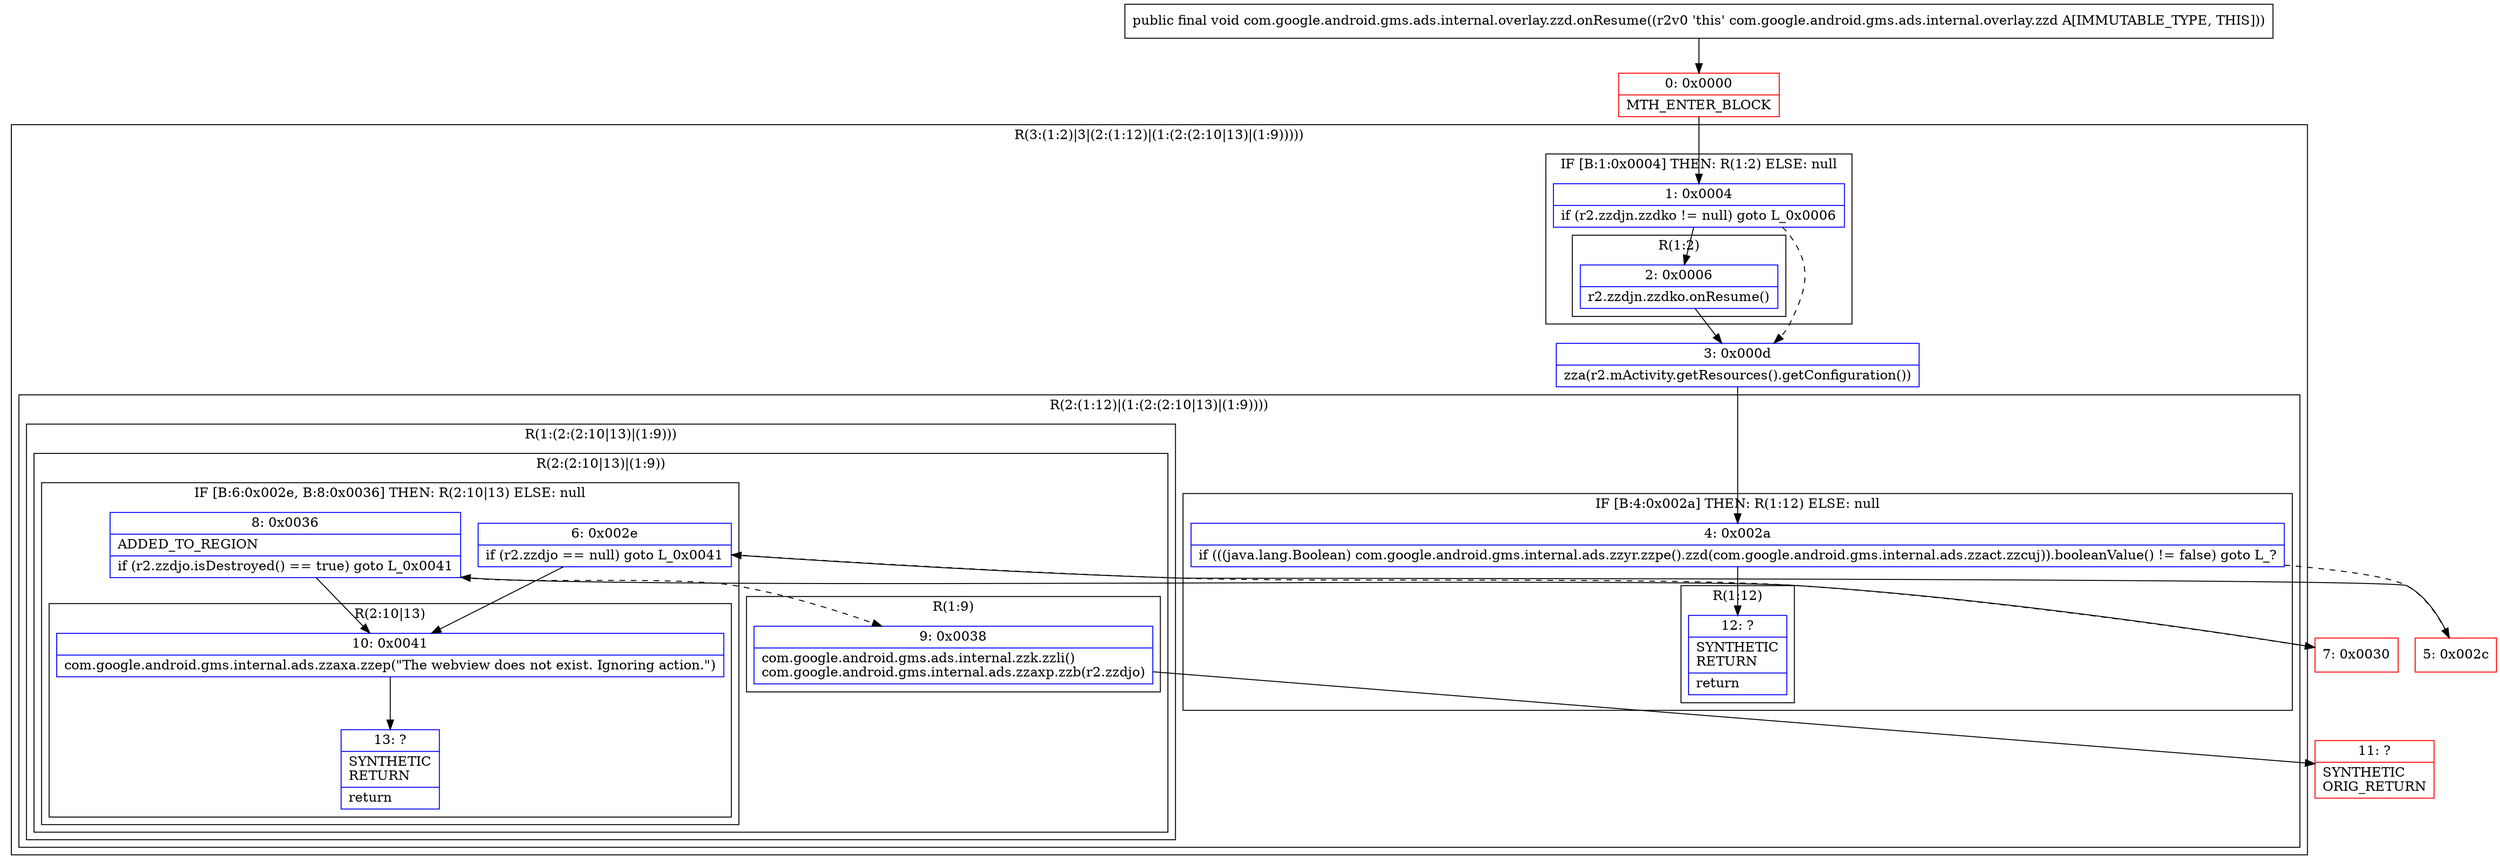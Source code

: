 digraph "CFG forcom.google.android.gms.ads.internal.overlay.zzd.onResume()V" {
subgraph cluster_Region_331486633 {
label = "R(3:(1:2)|3|(2:(1:12)|(1:(2:(2:10|13)|(1:9)))))";
node [shape=record,color=blue];
subgraph cluster_IfRegion_1517063930 {
label = "IF [B:1:0x0004] THEN: R(1:2) ELSE: null";
node [shape=record,color=blue];
Node_1 [shape=record,label="{1\:\ 0x0004|if (r2.zzdjn.zzdko != null) goto L_0x0006\l}"];
subgraph cluster_Region_1025171120 {
label = "R(1:2)";
node [shape=record,color=blue];
Node_2 [shape=record,label="{2\:\ 0x0006|r2.zzdjn.zzdko.onResume()\l}"];
}
}
Node_3 [shape=record,label="{3\:\ 0x000d|zza(r2.mActivity.getResources().getConfiguration())\l}"];
subgraph cluster_Region_1558032087 {
label = "R(2:(1:12)|(1:(2:(2:10|13)|(1:9))))";
node [shape=record,color=blue];
subgraph cluster_IfRegion_1597081528 {
label = "IF [B:4:0x002a] THEN: R(1:12) ELSE: null";
node [shape=record,color=blue];
Node_4 [shape=record,label="{4\:\ 0x002a|if (((java.lang.Boolean) com.google.android.gms.internal.ads.zzyr.zzpe().zzd(com.google.android.gms.internal.ads.zzact.zzcuj)).booleanValue() != false) goto L_?\l}"];
subgraph cluster_Region_1637140986 {
label = "R(1:12)";
node [shape=record,color=blue];
Node_12 [shape=record,label="{12\:\ ?|SYNTHETIC\lRETURN\l|return\l}"];
}
}
subgraph cluster_Region_177234982 {
label = "R(1:(2:(2:10|13)|(1:9)))";
node [shape=record,color=blue];
subgraph cluster_Region_990566581 {
label = "R(2:(2:10|13)|(1:9))";
node [shape=record,color=blue];
subgraph cluster_IfRegion_1758827563 {
label = "IF [B:6:0x002e, B:8:0x0036] THEN: R(2:10|13) ELSE: null";
node [shape=record,color=blue];
Node_6 [shape=record,label="{6\:\ 0x002e|if (r2.zzdjo == null) goto L_0x0041\l}"];
Node_8 [shape=record,label="{8\:\ 0x0036|ADDED_TO_REGION\l|if (r2.zzdjo.isDestroyed() == true) goto L_0x0041\l}"];
subgraph cluster_Region_793332690 {
label = "R(2:10|13)";
node [shape=record,color=blue];
Node_10 [shape=record,label="{10\:\ 0x0041|com.google.android.gms.internal.ads.zzaxa.zzep(\"The webview does not exist. Ignoring action.\")\l}"];
Node_13 [shape=record,label="{13\:\ ?|SYNTHETIC\lRETURN\l|return\l}"];
}
}
subgraph cluster_Region_644987721 {
label = "R(1:9)";
node [shape=record,color=blue];
Node_9 [shape=record,label="{9\:\ 0x0038|com.google.android.gms.ads.internal.zzk.zzli()\lcom.google.android.gms.internal.ads.zzaxp.zzb(r2.zzdjo)\l}"];
}
}
}
}
}
Node_0 [shape=record,color=red,label="{0\:\ 0x0000|MTH_ENTER_BLOCK\l}"];
Node_5 [shape=record,color=red,label="{5\:\ 0x002c}"];
Node_7 [shape=record,color=red,label="{7\:\ 0x0030}"];
Node_11 [shape=record,color=red,label="{11\:\ ?|SYNTHETIC\lORIG_RETURN\l}"];
MethodNode[shape=record,label="{public final void com.google.android.gms.ads.internal.overlay.zzd.onResume((r2v0 'this' com.google.android.gms.ads.internal.overlay.zzd A[IMMUTABLE_TYPE, THIS])) }"];
MethodNode -> Node_0;
Node_1 -> Node_2;
Node_1 -> Node_3[style=dashed];
Node_2 -> Node_3;
Node_3 -> Node_4;
Node_4 -> Node_5[style=dashed];
Node_4 -> Node_12;
Node_6 -> Node_7[style=dashed];
Node_6 -> Node_10;
Node_8 -> Node_9[style=dashed];
Node_8 -> Node_10;
Node_10 -> Node_13;
Node_9 -> Node_11;
Node_0 -> Node_1;
Node_5 -> Node_6;
Node_7 -> Node_8;
}

